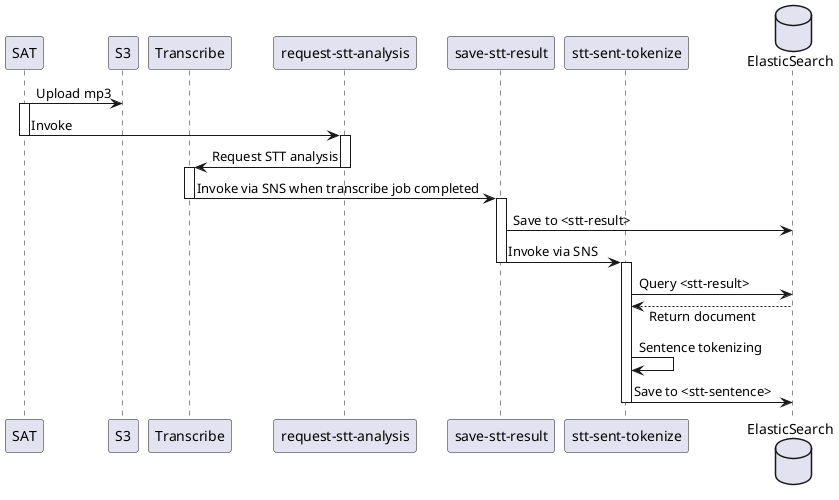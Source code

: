 @startuml
skinparam responseMessageBelowArrow true

participant SAT
participant S3
participant Transcribe
participant "request-stt-analysis"
participant "save-stt-result"
participant "stt-sent-tokenize"
database ElasticSearch

SAT -> S3: Upload mp3

activate SAT
SAT -> "request-stt-analysis": Invoke
deactivate SAT

activate "request-stt-analysis"
"request-stt-analysis" -> Transcribe: Request STT analysis
deactivate "request-stt-analysis"

activate Transcribe
Transcribe -> "save-stt-result": Invoke via SNS when transcribe job completed
deactivate Transcribe

activate "save-stt-result"
"save-stt-result" -> ElasticSearch: Save to <stt-result>
"save-stt-result" -> "stt-sent-tokenize": Invoke via SNS
deactivate "save-stt-result"

activate "stt-sent-tokenize"
"stt-sent-tokenize" -> ElasticSearch: Query <stt-result>
"stt-sent-tokenize"<-- ElasticSearch: Return document
"stt-sent-tokenize" -> "stt-sent-tokenize": Sentence tokenizing
"stt-sent-tokenize" -> ElasticSearch: Save to <stt-sentence>
deactivate "stt-sent-tokenize"
@enduml